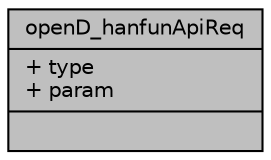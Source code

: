 digraph "openD_hanfunApiReq"
{
  edge [fontname="Helvetica",fontsize="10",labelfontname="Helvetica",labelfontsize="10"];
  node [fontname="Helvetica",fontsize="10",shape=record];
  Node1 [label="{openD_hanfunApiReq\n|+ type\l+ param\l|}",height=0.2,width=0.4,color="black", fillcolor="grey75", style="filled", fontcolor="black"];
}
